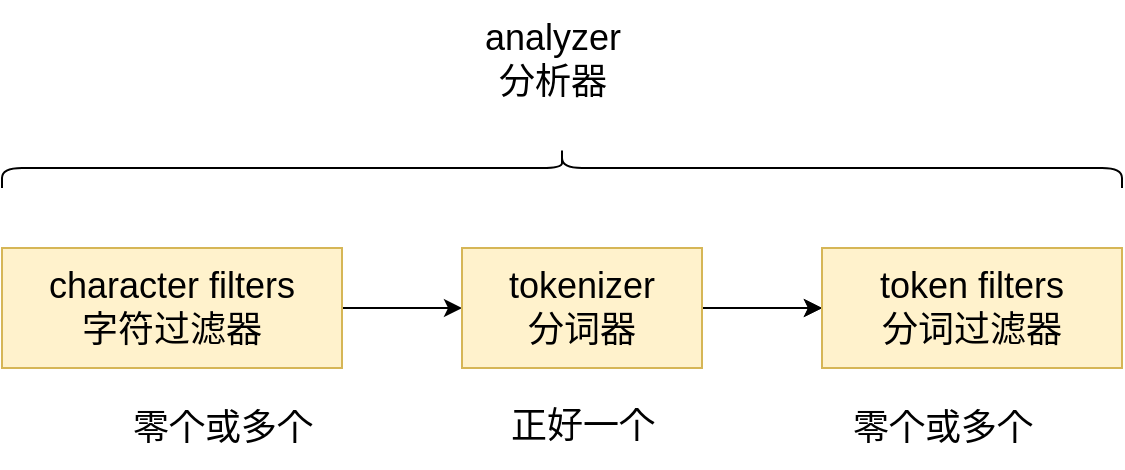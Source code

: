 <mxfile version="20.8.10" type="device" pages="7"><diagram name="文本分析" id="Fyuxcu0YyyIxUOllMcdZ"><mxGraphModel dx="1194" dy="608" grid="1" gridSize="10" guides="1" tooltips="1" connect="1" arrows="1" fold="1" page="1" pageScale="1" pageWidth="48000" pageHeight="36000" math="0" shadow="0"><root><mxCell id="0"/><mxCell id="1" parent="0"/><mxCell id="d8nHsirL-4FFZby-rkjx-4" style="edgeStyle=orthogonalEdgeStyle;rounded=0;orthogonalLoop=1;jettySize=auto;html=1;exitX=1;exitY=0.5;exitDx=0;exitDy=0;entryX=0;entryY=0.5;entryDx=0;entryDy=0;" parent="1" source="d8nHsirL-4FFZby-rkjx-1" target="d8nHsirL-4FFZby-rkjx-2" edge="1"><mxGeometry relative="1" as="geometry"/></mxCell><mxCell id="d8nHsirL-4FFZby-rkjx-1" value="&lt;font style=&quot;font-size: 18px;&quot;&gt;character filters&lt;br&gt;字符过滤器&lt;/font&gt;" style="rounded=0;whiteSpace=wrap;html=1;fillColor=#fff2cc;strokeColor=#d6b656;" parent="1" vertex="1"><mxGeometry x="120" y="220" width="170" height="60" as="geometry"/></mxCell><mxCell id="d8nHsirL-4FFZby-rkjx-5" style="edgeStyle=orthogonalEdgeStyle;rounded=0;orthogonalLoop=1;jettySize=auto;html=1;exitX=1;exitY=0.5;exitDx=0;exitDy=0;entryX=0;entryY=0.5;entryDx=0;entryDy=0;" parent="1" source="d8nHsirL-4FFZby-rkjx-2" target="d8nHsirL-4FFZby-rkjx-3" edge="1"><mxGeometry relative="1" as="geometry"/></mxCell><mxCell id="d8nHsirL-4FFZby-rkjx-6" value="" style="edgeStyle=orthogonalEdgeStyle;rounded=0;orthogonalLoop=1;jettySize=auto;html=1;" parent="1" source="d8nHsirL-4FFZby-rkjx-2" target="d8nHsirL-4FFZby-rkjx-3" edge="1"><mxGeometry relative="1" as="geometry"/></mxCell><mxCell id="d8nHsirL-4FFZby-rkjx-2" value="&lt;font style=&quot;font-size: 18px;&quot;&gt;tokenizer&lt;br&gt;分词器&lt;/font&gt;" style="rounded=0;whiteSpace=wrap;html=1;fillColor=#fff2cc;strokeColor=#d6b656;" parent="1" vertex="1"><mxGeometry x="350" y="220" width="120" height="60" as="geometry"/></mxCell><mxCell id="d8nHsirL-4FFZby-rkjx-3" value="&lt;font style=&quot;font-size: 18px;&quot;&gt;token filters&lt;br&gt;分词过滤器&lt;/font&gt;" style="rounded=0;whiteSpace=wrap;html=1;fillColor=#fff2cc;strokeColor=#d6b656;" parent="1" vertex="1"><mxGeometry x="530" y="220" width="150" height="60" as="geometry"/></mxCell><mxCell id="d8nHsirL-4FFZby-rkjx-7" value="零个或多个" style="text;html=1;align=center;verticalAlign=middle;resizable=0;points=[];autosize=1;strokeColor=none;fillColor=none;fontSize=18;" parent="1" vertex="1"><mxGeometry x="175" y="290" width="110" height="40" as="geometry"/></mxCell><mxCell id="d8nHsirL-4FFZby-rkjx-8" value="正好一个" style="text;html=1;align=center;verticalAlign=middle;resizable=0;points=[];autosize=1;strokeColor=none;fillColor=none;fontSize=18;" parent="1" vertex="1"><mxGeometry x="360" y="289" width="100" height="40" as="geometry"/></mxCell><mxCell id="d8nHsirL-4FFZby-rkjx-9" value="零个或多个" style="text;html=1;align=center;verticalAlign=middle;resizable=0;points=[];autosize=1;strokeColor=none;fillColor=none;fontSize=18;" parent="1" vertex="1"><mxGeometry x="535" y="290" width="110" height="40" as="geometry"/></mxCell><mxCell id="d8nHsirL-4FFZby-rkjx-10" value="" style="shape=curlyBracket;whiteSpace=wrap;html=1;rounded=1;labelPosition=left;verticalLabelPosition=middle;align=right;verticalAlign=middle;fontSize=18;rotation=90;" parent="1" vertex="1"><mxGeometry x="390" y="-100" width="20" height="560" as="geometry"/></mxCell><mxCell id="d8nHsirL-4FFZby-rkjx-11" value="analyzer&lt;br&gt;分析器" style="text;html=1;align=center;verticalAlign=middle;resizable=0;points=[];autosize=1;strokeColor=none;fillColor=none;fontSize=18;" parent="1" vertex="1"><mxGeometry x="350" y="96" width="90" height="60" as="geometry"/></mxCell></root></mxGraphModel></diagram><diagram id="vyNNPD8okgLpPPPASseS" name="整体架构"><mxGraphModel dx="1194" dy="608" grid="1" gridSize="10" guides="1" tooltips="1" connect="1" arrows="1" fold="1" page="1" pageScale="1" pageWidth="48000" pageHeight="36000" math="0" shadow="0"><root><mxCell id="0"/><mxCell id="1" parent="0"/><mxCell id="I07j_uB2wstm4UpLjlzE-2" value="" style="rounded=1;whiteSpace=wrap;html=1;fillColor=#fff2cc;strokeColor=#d6b656;" parent="1" vertex="1"><mxGeometry x="100" y="180" width="290" height="280" as="geometry"/></mxCell><mxCell id="I07j_uB2wstm4UpLjlzE-5" value="&lt;font style=&quot;font-size: 18px;&quot;&gt;ElasticSearch&lt;/font&gt;" style="text;html=1;align=center;verticalAlign=middle;resizable=0;points=[];autosize=1;strokeColor=none;fillColor=none;" parent="1" vertex="1"><mxGeometry x="180" y="470" width="130" height="40" as="geometry"/></mxCell><mxCell id="I07j_uB2wstm4UpLjlzE-6" value="index" style="text;html=1;strokeColor=none;fillColor=none;align=center;verticalAlign=middle;whiteSpace=wrap;rounded=0;fontSize=18;" parent="1" vertex="1"><mxGeometry x="215" y="420" width="60" height="30" as="geometry"/></mxCell><mxCell id="I07j_uB2wstm4UpLjlzE-23" style="rounded=0;orthogonalLoop=1;jettySize=auto;html=1;exitX=1;exitY=0.5;exitDx=0;exitDy=0;entryX=0;entryY=0.5;entryDx=0;entryDy=0;fontSize=18;" parent="1" source="I07j_uB2wstm4UpLjlzE-7" target="I07j_uB2wstm4UpLjlzE-9" edge="1"><mxGeometry relative="1" as="geometry"/></mxCell><mxCell id="I07j_uB2wstm4UpLjlzE-7" value="shard&lt;br&gt;（分片）" style="rounded=0;whiteSpace=wrap;html=1;fontSize=18;fillColor=#dae8fc;strokeColor=#6c8ebf;" parent="1" vertex="1"><mxGeometry x="162.5" y="230" width="165" height="70" as="geometry"/></mxCell><mxCell id="I07j_uB2wstm4UpLjlzE-24" style="edgeStyle=none;rounded=0;orthogonalLoop=1;jettySize=auto;html=1;exitX=1;exitY=0.5;exitDx=0;exitDy=0;entryX=0;entryY=0.5;entryDx=0;entryDy=0;fontSize=18;" parent="1" source="I07j_uB2wstm4UpLjlzE-8" target="I07j_uB2wstm4UpLjlzE-18" edge="1"><mxGeometry relative="1" as="geometry"/></mxCell><mxCell id="I07j_uB2wstm4UpLjlzE-8" value="shard&lt;br&gt;（分片）" style="rounded=0;whiteSpace=wrap;html=1;fontSize=18;fillColor=#dae8fc;strokeColor=#6c8ebf;" parent="1" vertex="1"><mxGeometry x="162.5" y="330" width="165" height="70" as="geometry"/></mxCell><mxCell id="I07j_uB2wstm4UpLjlzE-9" value="" style="rounded=1;whiteSpace=wrap;html=1;fillColor=#f5f5f5;strokeColor=#666666;fontColor=#333333;" parent="1" vertex="1"><mxGeometry x="520" y="80" width="220" height="190" as="geometry"/></mxCell><mxCell id="I07j_uB2wstm4UpLjlzE-12" value="Lucene" style="text;html=1;strokeColor=none;fillColor=none;align=center;verticalAlign=middle;whiteSpace=wrap;rounded=0;fontSize=18;" parent="1" vertex="1"><mxGeometry x="599.75" y="290" width="60" height="30" as="geometry"/></mxCell><mxCell id="I07j_uB2wstm4UpLjlzE-13" value="index" style="text;html=1;strokeColor=none;fillColor=none;align=center;verticalAlign=middle;whiteSpace=wrap;rounded=0;fontSize=18;" parent="1" vertex="1"><mxGeometry x="600" y="240" width="60" height="30" as="geometry"/></mxCell><mxCell id="I07j_uB2wstm4UpLjlzE-14" value="segment&lt;br&gt;（分段）" style="rounded=0;whiteSpace=wrap;html=1;fontSize=18;fillColor=#dae8fc;strokeColor=#6c8ebf;" parent="1" vertex="1"><mxGeometry x="566.25" y="110" width="127.5" height="50" as="geometry"/></mxCell><mxCell id="I07j_uB2wstm4UpLjlzE-17" value="segment&lt;br&gt;（分段）" style="rounded=0;whiteSpace=wrap;html=1;fontSize=18;fillColor=#dae8fc;strokeColor=#6c8ebf;" parent="1" vertex="1"><mxGeometry x="566.25" y="175" width="127.5" height="50" as="geometry"/></mxCell><mxCell id="I07j_uB2wstm4UpLjlzE-18" value="" style="rounded=1;whiteSpace=wrap;html=1;fillColor=#f5f5f5;strokeColor=#666666;fontColor=#333333;" parent="1" vertex="1"><mxGeometry x="520" y="370" width="220" height="190" as="geometry"/></mxCell><mxCell id="I07j_uB2wstm4UpLjlzE-19" value="Lucene" style="text;html=1;strokeColor=none;fillColor=none;align=center;verticalAlign=middle;whiteSpace=wrap;rounded=0;fontSize=18;" parent="1" vertex="1"><mxGeometry x="599.75" y="580" width="60" height="30" as="geometry"/></mxCell><mxCell id="I07j_uB2wstm4UpLjlzE-20" value="index" style="text;html=1;strokeColor=none;fillColor=none;align=center;verticalAlign=middle;whiteSpace=wrap;rounded=0;fontSize=18;" parent="1" vertex="1"><mxGeometry x="600" y="530" width="60" height="30" as="geometry"/></mxCell><mxCell id="I07j_uB2wstm4UpLjlzE-21" value="segment&lt;br&gt;（分段）" style="rounded=0;whiteSpace=wrap;html=1;fontSize=18;fillColor=#dae8fc;strokeColor=#6c8ebf;" parent="1" vertex="1"><mxGeometry x="566.25" y="400" width="127.5" height="50" as="geometry"/></mxCell><mxCell id="I07j_uB2wstm4UpLjlzE-22" value="segment&lt;br&gt;（分段）" style="rounded=0;whiteSpace=wrap;html=1;fontSize=18;fillColor=#dae8fc;strokeColor=#6c8ebf;" parent="1" vertex="1"><mxGeometry x="566.25" y="465" width="127.5" height="50" as="geometry"/></mxCell></root></mxGraphModel></diagram><diagram id="e3SNc4p3qMF8ayIDEteZ" name="写入原理"><mxGraphModel dx="954" dy="608" grid="1" gridSize="10" guides="1" tooltips="1" connect="1" arrows="1" fold="1" page="1" pageScale="1" pageWidth="48000" pageHeight="36000" math="0" shadow="0"><root><mxCell id="0"/><mxCell id="1" parent="0"/><mxCell id="wcvUfyaNAMI2yRYVawvH-1" value="" style="rounded=1;whiteSpace=wrap;html=1;fontSize=18;fillColor=#f5f5f5;fontColor=#333333;strokeColor=#666666;" parent="1" vertex="1"><mxGeometry x="70" y="190" width="690" height="200" as="geometry"/></mxCell><mxCell id="wcvUfyaNAMI2yRYVawvH-2" value="" style="rounded=0;whiteSpace=wrap;html=1;fontSize=18;" parent="1" vertex="1"><mxGeometry x="120" y="235" width="170" height="100" as="geometry"/></mxCell><mxCell id="wcvUfyaNAMI2yRYVawvH-4" value="" style="rounded=0;whiteSpace=wrap;html=1;fontSize=18;" parent="1" vertex="1"><mxGeometry x="330" y="235" width="170" height="100" as="geometry"/></mxCell><mxCell id="Pvcu-L1mgC7gOHNka0I2-2" value="" style="rounded=0;whiteSpace=wrap;html=1;fontSize=18;" parent="1" vertex="1"><mxGeometry x="530" y="235" width="170" height="100" as="geometry"/></mxCell><mxCell id="Pvcu-L1mgC7gOHNka0I2-3" value="&lt;font style=&quot;font-size: 18px;&quot;&gt;Node1&lt;/font&gt;" style="text;html=1;strokeColor=none;fillColor=none;align=center;verticalAlign=middle;whiteSpace=wrap;rounded=0;" parent="1" vertex="1"><mxGeometry x="175" y="335" width="60" height="30" as="geometry"/></mxCell><mxCell id="Pvcu-L1mgC7gOHNka0I2-4" value="&lt;font style=&quot;font-size: 18px;&quot;&gt;Node2&lt;/font&gt;" style="text;html=1;strokeColor=none;fillColor=none;align=center;verticalAlign=middle;whiteSpace=wrap;rounded=0;" parent="1" vertex="1"><mxGeometry x="385" y="335" width="60" height="30" as="geometry"/></mxCell><mxCell id="Pvcu-L1mgC7gOHNka0I2-5" value="&lt;font style=&quot;font-size: 18px;&quot;&gt;Node3&lt;/font&gt;" style="text;html=1;strokeColor=none;fillColor=none;align=center;verticalAlign=middle;whiteSpace=wrap;rounded=0;" parent="1" vertex="1"><mxGeometry x="585" y="335" width="60" height="30" as="geometry"/></mxCell><mxCell id="Pvcu-L1mgC7gOHNka0I2-6" value="R1" style="rounded=0;whiteSpace=wrap;html=1;fontSize=18;fillColor=#fff2cc;strokeColor=#d6b656;" parent="1" vertex="1"><mxGeometry x="620" y="259" width="60" height="60" as="geometry"/></mxCell><mxCell id="Pvcu-L1mgC7gOHNka0I2-7" value="R0" style="rounded=0;whiteSpace=wrap;html=1;fontSize=18;fillColor=#fff2cc;strokeColor=#d6b656;" parent="1" vertex="1"><mxGeometry x="420" y="260" width="60" height="60" as="geometry"/></mxCell><mxCell id="Pvcu-L1mgC7gOHNka0I2-10" value="R2" style="rounded=0;whiteSpace=wrap;html=1;fontSize=18;fillColor=#fff2cc;strokeColor=#d6b656;" parent="1" vertex="1"><mxGeometry x="210" y="260" width="60" height="60" as="geometry"/></mxCell><mxCell id="Pvcu-L1mgC7gOHNka0I2-11" value="P0" style="ellipse;whiteSpace=wrap;html=1;aspect=fixed;fontSize=18;fillColor=#dae8fc;strokeColor=#6c8ebf;" parent="1" vertex="1"><mxGeometry x="140" y="260" width="60" height="60" as="geometry"/></mxCell><mxCell id="Pvcu-L1mgC7gOHNka0I2-23" style="edgeStyle=orthogonalEdgeStyle;curved=1;rounded=0;orthogonalLoop=1;jettySize=auto;html=1;exitX=0.5;exitY=0;exitDx=0;exitDy=0;entryX=0.5;entryY=0;entryDx=0;entryDy=0;fontSize=14;" parent="1" source="Pvcu-L1mgC7gOHNka0I2-12" target="Pvcu-L1mgC7gOHNka0I2-10" edge="1"><mxGeometry relative="1" as="geometry"><Array as="points"><mxPoint x="580" y="100"/><mxPoint x="240" y="100"/></Array></mxGeometry></mxCell><mxCell id="Pvcu-L1mgC7gOHNka0I2-26" value="step 3" style="edgeLabel;html=1;align=center;verticalAlign=middle;resizable=0;points=[];fontSize=14;" parent="Pvcu-L1mgC7gOHNka0I2-23" vertex="1" connectable="0"><mxGeometry x="0.026" y="1" relative="1" as="geometry"><mxPoint as="offset"/></mxGeometry></mxCell><mxCell id="Pvcu-L1mgC7gOHNka0I2-12" value="P2" style="ellipse;whiteSpace=wrap;html=1;aspect=fixed;fontSize=18;fillColor=#dae8fc;strokeColor=#6c8ebf;" parent="1" vertex="1"><mxGeometry x="550" y="257" width="60" height="60" as="geometry"/></mxCell><mxCell id="Pvcu-L1mgC7gOHNka0I2-19" style="edgeStyle=orthogonalEdgeStyle;curved=1;rounded=0;orthogonalLoop=1;jettySize=auto;html=1;exitX=0.5;exitY=0;exitDx=0;exitDy=0;exitPerimeter=0;entryX=0.25;entryY=1;entryDx=0;entryDy=0;fontSize=14;" parent="1" source="Pvcu-L1mgC7gOHNka0I2-13" target="wcvUfyaNAMI2yRYVawvH-2" edge="1"><mxGeometry relative="1" as="geometry"><Array as="points"><mxPoint x="125" y="335"/></Array></mxGeometry></mxCell><mxCell id="Pvcu-L1mgC7gOHNka0I2-21" value="step1" style="edgeLabel;html=1;align=center;verticalAlign=middle;resizable=0;points=[];fontSize=14;" parent="Pvcu-L1mgC7gOHNka0I2-19" vertex="1" connectable="0"><mxGeometry x="-0.326" y="-10" relative="1" as="geometry"><mxPoint x="-10" y="2" as="offset"/></mxGeometry></mxCell><mxCell id="Pvcu-L1mgC7gOHNka0I2-13" value="Actor" style="shape=umlActor;verticalLabelPosition=bottom;verticalAlign=top;html=1;outlineConnect=0;fontSize=18;" parent="1" vertex="1"><mxGeometry x="110" y="470" width="30" height="60" as="geometry"/></mxCell><mxCell id="Pvcu-L1mgC7gOHNka0I2-20" style="edgeStyle=orthogonalEdgeStyle;curved=1;rounded=0;orthogonalLoop=1;jettySize=auto;html=1;exitX=0.75;exitY=1;exitDx=0;exitDy=0;entryX=0.5;entryY=1;entryDx=0;entryDy=0;fontSize=14;" parent="1" source="wcvUfyaNAMI2yRYVawvH-2" target="Pvcu-L1mgC7gOHNka0I2-12" edge="1"><mxGeometry relative="1" as="geometry"><Array as="points"><mxPoint x="248" y="450"/><mxPoint x="580" y="450"/></Array></mxGeometry></mxCell><mxCell id="Pvcu-L1mgC7gOHNka0I2-22" value="step 2" style="edgeLabel;html=1;align=center;verticalAlign=middle;resizable=0;points=[];fontSize=14;" parent="Pvcu-L1mgC7gOHNka0I2-20" vertex="1" connectable="0"><mxGeometry x="-0.075" y="2" relative="1" as="geometry"><mxPoint y="1" as="offset"/></mxGeometry></mxCell><mxCell id="rApgNh7xC8njROreTr1x-1" value="ElasticSearch 集群" style="text;html=1;align=center;verticalAlign=middle;resizable=0;points=[];autosize=1;strokeColor=none;fillColor=none;fontSize=18;" parent="1" vertex="1"><mxGeometry x="330" y="390" width="170" height="40" as="geometry"/></mxCell><mxCell id="smOldRZ35Lf-8enMFp2N-1" value="P1" style="ellipse;whiteSpace=wrap;html=1;aspect=fixed;fontSize=18;fillColor=#dae8fc;strokeColor=#6c8ebf;" parent="1" vertex="1"><mxGeometry x="348" y="260" width="60" height="60" as="geometry"/></mxCell></root></mxGraphModel></diagram><diagram id="MHlWmjNYznILjnSnmbws" name="写入原理"><mxGraphModel dx="1194" dy="608" grid="1" gridSize="10" guides="1" tooltips="1" connect="1" arrows="1" fold="1" page="1" pageScale="1" pageWidth="48000" pageHeight="36000" math="0" shadow="0"><root><mxCell id="0"/><mxCell id="1" parent="0"/><mxCell id="ehd6iQZSr1T9QrJDPMfN-7" style="edgeStyle=orthogonalEdgeStyle;rounded=0;orthogonalLoop=1;jettySize=auto;html=1;entryX=0;entryY=0.5;entryDx=0;entryDy=0;" parent="1" source="ehd6iQZSr1T9QrJDPMfN-1" target="ehd6iQZSr1T9QrJDPMfN-2" edge="1"><mxGeometry relative="1" as="geometry"/></mxCell><mxCell id="ehd6iQZSr1T9QrJDPMfN-1" value="Actor" style="shape=umlActor;verticalLabelPosition=bottom;verticalAlign=top;html=1;outlineConnect=0;" parent="1" vertex="1"><mxGeometry x="60" y="200" width="30" height="60" as="geometry"/></mxCell><mxCell id="ehd6iQZSr1T9QrJDPMfN-8" style="edgeStyle=orthogonalEdgeStyle;rounded=0;orthogonalLoop=1;jettySize=auto;html=1;exitX=1;exitY=0.5;exitDx=0;exitDy=0;entryX=0;entryY=0.5;entryDx=0;entryDy=0;" parent="1" source="ehd6iQZSr1T9QrJDPMfN-2" target="ehd6iQZSr1T9QrJDPMfN-3" edge="1"><mxGeometry relative="1" as="geometry"/></mxCell><mxCell id="ehd6iQZSr1T9QrJDPMfN-15" style="edgeStyle=orthogonalEdgeStyle;rounded=0;orthogonalLoop=1;jettySize=auto;html=1;exitX=0.5;exitY=1;exitDx=0;exitDy=0;fontSize=18;" parent="1" source="ehd6iQZSr1T9QrJDPMfN-2" target="ehd6iQZSr1T9QrJDPMfN-6" edge="1"><mxGeometry relative="1" as="geometry"/></mxCell><mxCell id="ehd6iQZSr1T9QrJDPMfN-16" value="2. write" style="edgeLabel;html=1;align=center;verticalAlign=middle;resizable=0;points=[];fontSize=18;" parent="ehd6iQZSr1T9QrJDPMfN-15" vertex="1" connectable="0"><mxGeometry x="-0.142" y="1" relative="1" as="geometry"><mxPoint x="-41" y="1" as="offset"/></mxGeometry></mxCell><mxCell id="ehd6iQZSr1T9QrJDPMfN-2" value="Memory Buffer&lt;br&gt;内存缓冲区" style="rounded=0;whiteSpace=wrap;html=1;fillColor=#f5f5f5;fontColor=#333333;strokeColor=#666666;" parent="1" vertex="1"><mxGeometry x="220" y="200" width="120" height="60" as="geometry"/></mxCell><mxCell id="ehd6iQZSr1T9QrJDPMfN-9" style="edgeStyle=orthogonalEdgeStyle;rounded=0;orthogonalLoop=1;jettySize=auto;html=1;exitX=0.5;exitY=1;exitDx=0;exitDy=0;" parent="1" source="ehd6iQZSr1T9QrJDPMfN-3" target="ehd6iQZSr1T9QrJDPMfN-4" edge="1"><mxGeometry relative="1" as="geometry"/></mxCell><mxCell id="ehd6iQZSr1T9QrJDPMfN-3" value="Filesystem Cache&lt;br&gt;文件系统缓存" style="rounded=0;whiteSpace=wrap;html=1;fillColor=#f5f5f5;strokeColor=#666666;fontColor=#333333;" parent="1" vertex="1"><mxGeometry x="500" y="200" width="120" height="60" as="geometry"/></mxCell><mxCell id="ehd6iQZSr1T9QrJDPMfN-11" style="edgeStyle=orthogonalEdgeStyle;rounded=0;orthogonalLoop=1;jettySize=auto;html=1;exitX=0;exitY=0.5;exitDx=0;exitDy=0;exitPerimeter=0;entryX=1;entryY=0.5;entryDx=0;entryDy=0;" parent="1" source="ehd6iQZSr1T9QrJDPMfN-4" target="ehd6iQZSr1T9QrJDPMfN-6" edge="1"><mxGeometry relative="1" as="geometry"/></mxCell><mxCell id="ehd6iQZSr1T9QrJDPMfN-4" value="磁盘" style="shape=cylinder3;whiteSpace=wrap;html=1;boundedLbl=1;backgroundOutline=1;size=15;fillColor=#ffe6cc;strokeColor=#d79b00;" parent="1" vertex="1"><mxGeometry x="508" y="380" width="105" height="70" as="geometry"/></mxCell><mxCell id="ehd6iQZSr1T9QrJDPMfN-6" value="Transaction Log" style="shape=document;whiteSpace=wrap;html=1;boundedLbl=1;fillColor=#fff2cc;strokeColor=#d6b656;" parent="1" vertex="1"><mxGeometry x="225" y="380" width="110" height="70" as="geometry"/></mxCell><mxCell id="ehd6iQZSr1T9QrJDPMfN-12" value="&lt;font style=&quot;font-size: 18px;&quot;&gt;3. refresh&lt;/font&gt;" style="text;html=1;strokeColor=none;fillColor=none;align=center;verticalAlign=middle;whiteSpace=wrap;rounded=0;" parent="1" vertex="1"><mxGeometry x="340" y="200" width="160" height="30" as="geometry"/></mxCell><mxCell id="ehd6iQZSr1T9QrJDPMfN-13" value="&lt;font style=&quot;font-size: 18px;&quot;&gt;4. flush&lt;/font&gt;" style="text;html=1;align=center;verticalAlign=middle;resizable=0;points=[];autosize=1;strokeColor=none;fillColor=none;" parent="1" vertex="1"><mxGeometry x="580" y="290" width="80" height="40" as="geometry"/></mxCell><mxCell id="ehd6iQZSr1T9QrJDPMfN-17" value="5. clear" style="text;html=1;align=center;verticalAlign=middle;resizable=0;points=[];autosize=1;strokeColor=none;fillColor=none;fontSize=18;" parent="1" vertex="1"><mxGeometry x="370" y="420" width="80" height="40" as="geometry"/></mxCell><mxCell id="ehd6iQZSr1T9QrJDPMfN-18" value="不能被搜索到" style="text;html=1;align=center;verticalAlign=middle;resizable=0;points=[];autosize=1;strokeColor=none;fillColor=none;fontSize=18;" parent="1" vertex="1"><mxGeometry x="205" y="150" width="130" height="40" as="geometry"/></mxCell><mxCell id="ehd6iQZSr1T9QrJDPMfN-19" value="可以被搜索到" style="text;html=1;align=center;verticalAlign=middle;resizable=0;points=[];autosize=1;strokeColor=none;fillColor=none;fontSize=18;" parent="1" vertex="1"><mxGeometry x="490" y="150" width="130" height="40" as="geometry"/></mxCell><mxCell id="ehd6iQZSr1T9QrJDPMfN-23" value="1. write" style="text;html=1;align=center;verticalAlign=middle;resizable=0;points=[];autosize=1;strokeColor=none;fillColor=none;fontSize=18;" parent="1" vertex="1"><mxGeometry x="120" y="195" width="80" height="40" as="geometry"/></mxCell></root></mxGraphModel></diagram><diagram id="a1uN0y5WlpjPVDeCINwR" name="读取原理"><mxGraphModel dx="954" dy="608" grid="1" gridSize="10" guides="1" tooltips="1" connect="1" arrows="1" fold="1" page="1" pageScale="1" pageWidth="48000" pageHeight="36000" math="0" shadow="0"><root><mxCell id="0"/><mxCell id="1" parent="0"/><mxCell id="wsmcpRQRLKGciuC8DUxL-1" value="" style="rounded=1;whiteSpace=wrap;html=1;fontSize=18;fillColor=#f5f5f5;fontColor=#333333;strokeColor=#666666;" parent="1" vertex="1"><mxGeometry x="100" y="190" width="690" height="200" as="geometry"/></mxCell><mxCell id="wsmcpRQRLKGciuC8DUxL-23" style="edgeStyle=orthogonalEdgeStyle;curved=1;rounded=0;orthogonalLoop=1;jettySize=auto;html=1;exitX=0.5;exitY=0;exitDx=0;exitDy=0;entryX=0.5;entryY=0;entryDx=0;entryDy=0;" parent="1" source="wsmcpRQRLKGciuC8DUxL-2" target="wsmcpRQRLKGciuC8DUxL-3" edge="1"><mxGeometry relative="1" as="geometry"><Array as="points"><mxPoint x="235" y="170"/><mxPoint x="445" y="170"/></Array></mxGeometry></mxCell><mxCell id="wsmcpRQRLKGciuC8DUxL-33" value="&lt;font style=&quot;font-size: 14px;&quot;&gt;step2&lt;/font&gt;" style="edgeLabel;html=1;align=center;verticalAlign=middle;resizable=0;points=[];" parent="wsmcpRQRLKGciuC8DUxL-23" vertex="1" connectable="0"><mxGeometry x="-0.029" y="4" relative="1" as="geometry"><mxPoint y="3" as="offset"/></mxGeometry></mxCell><mxCell id="wsmcpRQRLKGciuC8DUxL-24" style="edgeStyle=orthogonalEdgeStyle;curved=1;rounded=0;orthogonalLoop=1;jettySize=auto;html=1;exitX=0.5;exitY=0;exitDx=0;exitDy=0;entryX=0.5;entryY=0;entryDx=0;entryDy=0;" parent="1" source="wsmcpRQRLKGciuC8DUxL-2" target="wsmcpRQRLKGciuC8DUxL-4" edge="1"><mxGeometry relative="1" as="geometry"><Array as="points"><mxPoint x="235" y="100"/><mxPoint x="645" y="100"/></Array></mxGeometry></mxCell><mxCell id="wsmcpRQRLKGciuC8DUxL-2" value="" style="rounded=0;whiteSpace=wrap;html=1;fontSize=18;" parent="1" vertex="1"><mxGeometry x="150" y="235" width="170" height="100" as="geometry"/></mxCell><mxCell id="wsmcpRQRLKGciuC8DUxL-31" style="edgeStyle=orthogonalEdgeStyle;rounded=0;orthogonalLoop=1;jettySize=auto;html=1;exitX=0.25;exitY=1;exitDx=0;exitDy=0;curved=1;entryX=0.75;entryY=1;entryDx=0;entryDy=0;dashed=1;" parent="1" source="wsmcpRQRLKGciuC8DUxL-3" target="wsmcpRQRLKGciuC8DUxL-2" edge="1"><mxGeometry relative="1" as="geometry"><mxPoint x="340" y="490" as="targetPoint"/><Array as="points"><mxPoint x="403" y="380"/><mxPoint x="278" y="380"/></Array></mxGeometry></mxCell><mxCell id="wsmcpRQRLKGciuC8DUxL-3" value="" style="rounded=0;whiteSpace=wrap;html=1;fontSize=18;" parent="1" vertex="1"><mxGeometry x="360" y="235" width="170" height="100" as="geometry"/></mxCell><mxCell id="wsmcpRQRLKGciuC8DUxL-32" style="edgeStyle=orthogonalEdgeStyle;curved=1;rounded=0;orthogonalLoop=1;jettySize=auto;html=1;exitX=0.25;exitY=1;exitDx=0;exitDy=0;entryX=0.75;entryY=1;entryDx=0;entryDy=0;dashed=1;" parent="1" source="wsmcpRQRLKGciuC8DUxL-4" target="wsmcpRQRLKGciuC8DUxL-2" edge="1"><mxGeometry relative="1" as="geometry"><Array as="points"><mxPoint x="603" y="480"/><mxPoint x="278" y="480"/></Array></mxGeometry></mxCell><mxCell id="wsmcpRQRLKGciuC8DUxL-36" value="step3" style="edgeLabel;html=1;align=center;verticalAlign=middle;resizable=0;points=[];fontSize=14;" parent="wsmcpRQRLKGciuC8DUxL-32" vertex="1" connectable="0"><mxGeometry x="0.013" y="2" relative="1" as="geometry"><mxPoint y="-2" as="offset"/></mxGeometry></mxCell><mxCell id="wsmcpRQRLKGciuC8DUxL-4" value="" style="rounded=0;whiteSpace=wrap;html=1;fontSize=18;" parent="1" vertex="1"><mxGeometry x="560" y="235" width="170" height="100" as="geometry"/></mxCell><mxCell id="wsmcpRQRLKGciuC8DUxL-5" value="&lt;font style=&quot;font-size: 18px;&quot;&gt;Node1&lt;/font&gt;" style="text;html=1;strokeColor=none;fillColor=none;align=center;verticalAlign=middle;whiteSpace=wrap;rounded=0;" parent="1" vertex="1"><mxGeometry x="205" y="335" width="60" height="30" as="geometry"/></mxCell><mxCell id="wsmcpRQRLKGciuC8DUxL-6" value="&lt;font style=&quot;font-size: 18px;&quot;&gt;Node2&lt;/font&gt;" style="text;html=1;strokeColor=none;fillColor=none;align=center;verticalAlign=middle;whiteSpace=wrap;rounded=0;" parent="1" vertex="1"><mxGeometry x="415" y="335" width="60" height="30" as="geometry"/></mxCell><mxCell id="wsmcpRQRLKGciuC8DUxL-7" value="&lt;font style=&quot;font-size: 18px;&quot;&gt;Node3&lt;/font&gt;" style="text;html=1;strokeColor=none;fillColor=none;align=center;verticalAlign=middle;whiteSpace=wrap;rounded=0;" parent="1" vertex="1"><mxGeometry x="615" y="335" width="60" height="30" as="geometry"/></mxCell><mxCell id="wsmcpRQRLKGciuC8DUxL-8" value="R1" style="rounded=0;whiteSpace=wrap;html=1;fontSize=18;fillColor=#fff2cc;strokeColor=#d6b656;" parent="1" vertex="1"><mxGeometry x="650" y="259" width="60" height="60" as="geometry"/></mxCell><mxCell id="wsmcpRQRLKGciuC8DUxL-9" value="R0" style="rounded=0;whiteSpace=wrap;html=1;fontSize=18;fillColor=#fff2cc;strokeColor=#d6b656;" parent="1" vertex="1"><mxGeometry x="450" y="260" width="60" height="60" as="geometry"/></mxCell><mxCell id="wsmcpRQRLKGciuC8DUxL-10" value="R2" style="rounded=0;whiteSpace=wrap;html=1;fontSize=18;fillColor=#fff2cc;strokeColor=#d6b656;" parent="1" vertex="1"><mxGeometry x="240" y="260" width="60" height="60" as="geometry"/></mxCell><mxCell id="wsmcpRQRLKGciuC8DUxL-11" value="P0" style="ellipse;whiteSpace=wrap;html=1;aspect=fixed;fontSize=18;fillColor=#dae8fc;strokeColor=#6c8ebf;" parent="1" vertex="1"><mxGeometry x="170" y="260" width="60" height="60" as="geometry"/></mxCell><mxCell id="wsmcpRQRLKGciuC8DUxL-14" value="P2" style="ellipse;whiteSpace=wrap;html=1;aspect=fixed;fontSize=18;fillColor=#dae8fc;strokeColor=#6c8ebf;" parent="1" vertex="1"><mxGeometry x="580" y="257" width="60" height="60" as="geometry"/></mxCell><mxCell id="wsmcpRQRLKGciuC8DUxL-15" style="edgeStyle=orthogonalEdgeStyle;curved=1;rounded=0;orthogonalLoop=1;jettySize=auto;html=1;exitX=0.5;exitY=0;exitDx=0;exitDy=0;exitPerimeter=0;entryX=0.25;entryY=1;entryDx=0;entryDy=0;fontSize=14;" parent="1" source="wsmcpRQRLKGciuC8DUxL-17" target="wsmcpRQRLKGciuC8DUxL-2" edge="1"><mxGeometry relative="1" as="geometry"><Array as="points"><mxPoint x="155" y="335"/></Array></mxGeometry></mxCell><mxCell id="wsmcpRQRLKGciuC8DUxL-16" value="step1" style="edgeLabel;html=1;align=center;verticalAlign=middle;resizable=0;points=[];fontSize=14;" parent="wsmcpRQRLKGciuC8DUxL-15" vertex="1" connectable="0"><mxGeometry x="-0.326" y="-10" relative="1" as="geometry"><mxPoint x="-10" y="2" as="offset"/></mxGeometry></mxCell><mxCell id="wsmcpRQRLKGciuC8DUxL-17" value="Actor" style="shape=umlActor;verticalLabelPosition=bottom;verticalAlign=top;html=1;outlineConnect=0;fontSize=18;" parent="1" vertex="1"><mxGeometry x="140" y="470" width="30" height="60" as="geometry"/></mxCell><mxCell id="wsmcpRQRLKGciuC8DUxL-20" value="ElasticSearch 集群" style="text;html=1;align=center;verticalAlign=middle;resizable=0;points=[];autosize=1;strokeColor=none;fillColor=none;fontSize=18;" parent="1" vertex="1"><mxGeometry x="360" y="390" width="170" height="40" as="geometry"/></mxCell><mxCell id="wsmcpRQRLKGciuC8DUxL-21" value="P1" style="ellipse;whiteSpace=wrap;html=1;aspect=fixed;fontSize=18;fillColor=#dae8fc;strokeColor=#6c8ebf;" parent="1" vertex="1"><mxGeometry x="378" y="260" width="60" height="60" as="geometry"/></mxCell><mxCell id="wsmcpRQRLKGciuC8DUxL-34" value="&lt;font style=&quot;font-size: 14px;&quot;&gt;step2&lt;/font&gt;" style="edgeLabel;html=1;align=center;verticalAlign=middle;resizable=0;points=[];" parent="1" vertex="1" connectable="0"><mxGeometry x="333" y="175" as="geometry"><mxPoint x="109" y="-77" as="offset"/></mxGeometry></mxCell><mxCell id="wsmcpRQRLKGciuC8DUxL-35" value="step3" style="text;html=1;strokeColor=none;fillColor=none;align=center;verticalAlign=middle;whiteSpace=wrap;rounded=0;fontSize=14;" parent="1" vertex="1"><mxGeometry x="310" y="350" width="60" height="30" as="geometry"/></mxCell></root></mxGraphModel></diagram><diagram id="sZvEGnMQDyFR155UUPrS" name="整体结构"><mxGraphModel dx="954" dy="608" grid="1" gridSize="10" guides="1" tooltips="1" connect="1" arrows="1" fold="1" page="1" pageScale="1" pageWidth="48000" pageHeight="36000" math="0" shadow="0"><root><mxCell id="0"/><mxCell id="1" parent="0"/><mxCell id="WzKt-a28iHMHr-mS6m7f-1" value="" style="rounded=1;whiteSpace=wrap;html=1;fontSize=18;fillColor=#f5f5f5;fontColor=#333333;strokeColor=#666666;" vertex="1" parent="1"><mxGeometry x="160" y="190" width="690" height="200" as="geometry"/></mxCell><mxCell id="WzKt-a28iHMHr-mS6m7f-2" value="" style="rounded=0;whiteSpace=wrap;html=1;fontSize=18;" vertex="1" parent="1"><mxGeometry x="210" y="235" width="170" height="100" as="geometry"/></mxCell><mxCell id="WzKt-a28iHMHr-mS6m7f-3" value="" style="rounded=0;whiteSpace=wrap;html=1;fontSize=18;" vertex="1" parent="1"><mxGeometry x="420" y="235" width="170" height="100" as="geometry"/></mxCell><mxCell id="WzKt-a28iHMHr-mS6m7f-4" value="" style="rounded=0;whiteSpace=wrap;html=1;fontSize=18;" vertex="1" parent="1"><mxGeometry x="620" y="235" width="170" height="100" as="geometry"/></mxCell><mxCell id="WzKt-a28iHMHr-mS6m7f-5" value="&lt;font style=&quot;font-size: 18px;&quot;&gt;Node1&lt;/font&gt;" style="text;html=1;strokeColor=none;fillColor=none;align=center;verticalAlign=middle;whiteSpace=wrap;rounded=0;" vertex="1" parent="1"><mxGeometry x="265" y="335" width="60" height="30" as="geometry"/></mxCell><mxCell id="WzKt-a28iHMHr-mS6m7f-6" value="&lt;font style=&quot;font-size: 18px;&quot;&gt;Node2&lt;/font&gt;" style="text;html=1;strokeColor=none;fillColor=none;align=center;verticalAlign=middle;whiteSpace=wrap;rounded=0;" vertex="1" parent="1"><mxGeometry x="475" y="335" width="60" height="30" as="geometry"/></mxCell><mxCell id="WzKt-a28iHMHr-mS6m7f-7" value="&lt;font style=&quot;font-size: 18px;&quot;&gt;Node3&lt;/font&gt;" style="text;html=1;strokeColor=none;fillColor=none;align=center;verticalAlign=middle;whiteSpace=wrap;rounded=0;" vertex="1" parent="1"><mxGeometry x="675" y="335" width="60" height="30" as="geometry"/></mxCell><mxCell id="WzKt-a28iHMHr-mS6m7f-11" value="P0" style="ellipse;whiteSpace=wrap;html=1;aspect=fixed;fontSize=18;fillColor=#dae8fc;strokeColor=#6c8ebf;" vertex="1" parent="1"><mxGeometry x="265" y="260" width="60" height="60" as="geometry"/></mxCell><mxCell id="WzKt-a28iHMHr-mS6m7f-14" value="P2" style="ellipse;whiteSpace=wrap;html=1;aspect=fixed;fontSize=18;fillColor=#dae8fc;strokeColor=#6c8ebf;" vertex="1" parent="1"><mxGeometry x="675" y="255" width="60" height="60" as="geometry"/></mxCell><mxCell id="WzKt-a28iHMHr-mS6m7f-20" value="ElasticSearch 集群" style="text;html=1;align=center;verticalAlign=middle;resizable=0;points=[];autosize=1;strokeColor=none;fillColor=none;fontSize=18;" vertex="1" parent="1"><mxGeometry x="420" y="390" width="170" height="40" as="geometry"/></mxCell><mxCell id="WzKt-a28iHMHr-mS6m7f-21" value="P1" style="ellipse;whiteSpace=wrap;html=1;aspect=fixed;fontSize=18;fillColor=#dae8fc;strokeColor=#6c8ebf;" vertex="1" parent="1"><mxGeometry x="475" y="260" width="60" height="60" as="geometry"/></mxCell></root></mxGraphModel></diagram><diagram id="aH8LAzFTQvOVhxHdTUtB" name="副本"><mxGraphModel dx="954" dy="608" grid="1" gridSize="10" guides="1" tooltips="1" connect="1" arrows="1" fold="1" page="1" pageScale="1" pageWidth="48000" pageHeight="36000" math="0" shadow="0"><root><mxCell id="0"/><mxCell id="1" parent="0"/><mxCell id="jLWW863JbaAw2o2rQBk5-1" value="" style="rounded=1;whiteSpace=wrap;html=1;fontSize=18;fillColor=#f5f5f5;fontColor=#333333;strokeColor=#666666;" vertex="1" parent="1"><mxGeometry x="150" y="190" width="690" height="200" as="geometry"/></mxCell><mxCell id="jLWW863JbaAw2o2rQBk5-2" value="" style="rounded=0;whiteSpace=wrap;html=1;fontSize=18;" vertex="1" parent="1"><mxGeometry x="200" y="235" width="170" height="100" as="geometry"/></mxCell><mxCell id="jLWW863JbaAw2o2rQBk5-3" value="" style="rounded=0;whiteSpace=wrap;html=1;fontSize=18;" vertex="1" parent="1"><mxGeometry x="410" y="235" width="170" height="100" as="geometry"/></mxCell><mxCell id="jLWW863JbaAw2o2rQBk5-4" value="" style="rounded=0;whiteSpace=wrap;html=1;fontSize=18;" vertex="1" parent="1"><mxGeometry x="610" y="235" width="170" height="100" as="geometry"/></mxCell><mxCell id="jLWW863JbaAw2o2rQBk5-5" value="&lt;font style=&quot;font-size: 18px;&quot;&gt;Node1&lt;/font&gt;" style="text;html=1;strokeColor=none;fillColor=none;align=center;verticalAlign=middle;whiteSpace=wrap;rounded=0;" vertex="1" parent="1"><mxGeometry x="255" y="335" width="60" height="30" as="geometry"/></mxCell><mxCell id="jLWW863JbaAw2o2rQBk5-6" value="&lt;font style=&quot;font-size: 18px;&quot;&gt;Node2&lt;/font&gt;" style="text;html=1;strokeColor=none;fillColor=none;align=center;verticalAlign=middle;whiteSpace=wrap;rounded=0;" vertex="1" parent="1"><mxGeometry x="465" y="335" width="60" height="30" as="geometry"/></mxCell><mxCell id="jLWW863JbaAw2o2rQBk5-7" value="&lt;font style=&quot;font-size: 18px;&quot;&gt;Node3&lt;/font&gt;" style="text;html=1;strokeColor=none;fillColor=none;align=center;verticalAlign=middle;whiteSpace=wrap;rounded=0;" vertex="1" parent="1"><mxGeometry x="665" y="335" width="60" height="30" as="geometry"/></mxCell><mxCell id="jLWW863JbaAw2o2rQBk5-8" value="R1" style="rounded=0;whiteSpace=wrap;html=1;fontSize=18;fillColor=#fff2cc;strokeColor=#d6b656;" vertex="1" parent="1"><mxGeometry x="700" y="259" width="60" height="60" as="geometry"/></mxCell><mxCell id="jLWW863JbaAw2o2rQBk5-9" value="R0" style="rounded=0;whiteSpace=wrap;html=1;fontSize=18;fillColor=#fff2cc;strokeColor=#d6b656;" vertex="1" parent="1"><mxGeometry x="500" y="260" width="60" height="60" as="geometry"/></mxCell><mxCell id="jLWW863JbaAw2o2rQBk5-10" value="R2" style="rounded=0;whiteSpace=wrap;html=1;fontSize=18;fillColor=#fff2cc;strokeColor=#d6b656;" vertex="1" parent="1"><mxGeometry x="290" y="260" width="60" height="60" as="geometry"/></mxCell><mxCell id="jLWW863JbaAw2o2rQBk5-11" value="P0" style="ellipse;whiteSpace=wrap;html=1;aspect=fixed;fontSize=18;fillColor=#dae8fc;strokeColor=#6c8ebf;" vertex="1" parent="1"><mxGeometry x="220" y="260" width="60" height="60" as="geometry"/></mxCell><mxCell id="jLWW863JbaAw2o2rQBk5-14" value="P2" style="ellipse;whiteSpace=wrap;html=1;aspect=fixed;fontSize=18;fillColor=#dae8fc;strokeColor=#6c8ebf;" vertex="1" parent="1"><mxGeometry x="630" y="257" width="60" height="60" as="geometry"/></mxCell><mxCell id="jLWW863JbaAw2o2rQBk5-20" value="ElasticSearch 集群" style="text;html=1;align=center;verticalAlign=middle;resizable=0;points=[];autosize=1;strokeColor=none;fillColor=none;fontSize=18;" vertex="1" parent="1"><mxGeometry x="410" y="390" width="170" height="40" as="geometry"/></mxCell><mxCell id="jLWW863JbaAw2o2rQBk5-21" value="P1" style="ellipse;whiteSpace=wrap;html=1;aspect=fixed;fontSize=18;fillColor=#dae8fc;strokeColor=#6c8ebf;" vertex="1" parent="1"><mxGeometry x="428" y="260" width="60" height="60" as="geometry"/></mxCell></root></mxGraphModel></diagram></mxfile>